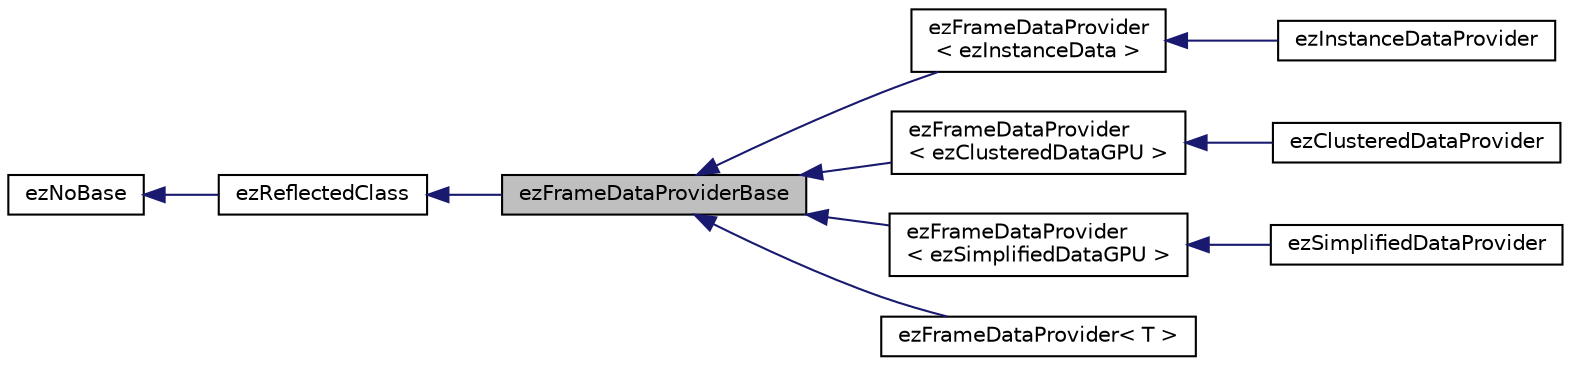 digraph "ezFrameDataProviderBase"
{
 // LATEX_PDF_SIZE
  edge [fontname="Helvetica",fontsize="10",labelfontname="Helvetica",labelfontsize="10"];
  node [fontname="Helvetica",fontsize="10",shape=record];
  rankdir="LR";
  Node1 [label="ezFrameDataProviderBase",height=0.2,width=0.4,color="black", fillcolor="grey75", style="filled", fontcolor="black",tooltip=" "];
  Node2 -> Node1 [dir="back",color="midnightblue",fontsize="10",style="solid",fontname="Helvetica"];
  Node2 [label="ezReflectedClass",height=0.2,width=0.4,color="black", fillcolor="white", style="filled",URL="$db/d45/classez_reflected_class.htm",tooltip="All classes that should be dynamically reflectable, need to be derived from this base class."];
  Node3 -> Node2 [dir="back",color="midnightblue",fontsize="10",style="solid",fontname="Helvetica"];
  Node3 [label="ezNoBase",height=0.2,width=0.4,color="black", fillcolor="white", style="filled",URL="$d4/d02/classez_no_base.htm",tooltip="Dummy type to pass to templates and macros that expect a base type for a class that has no base."];
  Node1 -> Node4 [dir="back",color="midnightblue",fontsize="10",style="solid",fontname="Helvetica"];
  Node4 [label="ezFrameDataProvider\l\< ezInstanceData \>",height=0.2,width=0.4,color="black", fillcolor="white", style="filled",URL="$d2/d7b/classez_frame_data_provider.htm",tooltip=" "];
  Node4 -> Node5 [dir="back",color="midnightblue",fontsize="10",style="solid",fontname="Helvetica"];
  Node5 [label="ezInstanceDataProvider",height=0.2,width=0.4,color="black", fillcolor="white", style="filled",URL="$da/dda/classez_instance_data_provider.htm",tooltip=" "];
  Node1 -> Node6 [dir="back",color="midnightblue",fontsize="10",style="solid",fontname="Helvetica"];
  Node6 [label="ezFrameDataProvider\l\< ezClusteredDataGPU \>",height=0.2,width=0.4,color="black", fillcolor="white", style="filled",URL="$d2/d7b/classez_frame_data_provider.htm",tooltip=" "];
  Node6 -> Node7 [dir="back",color="midnightblue",fontsize="10",style="solid",fontname="Helvetica"];
  Node7 [label="ezClusteredDataProvider",height=0.2,width=0.4,color="black", fillcolor="white", style="filled",URL="$d2/d9c/classez_clustered_data_provider.htm",tooltip=" "];
  Node1 -> Node8 [dir="back",color="midnightblue",fontsize="10",style="solid",fontname="Helvetica"];
  Node8 [label="ezFrameDataProvider\l\< ezSimplifiedDataGPU \>",height=0.2,width=0.4,color="black", fillcolor="white", style="filled",URL="$d2/d7b/classez_frame_data_provider.htm",tooltip=" "];
  Node8 -> Node9 [dir="back",color="midnightblue",fontsize="10",style="solid",fontname="Helvetica"];
  Node9 [label="ezSimplifiedDataProvider",height=0.2,width=0.4,color="black", fillcolor="white", style="filled",URL="$d4/df3/classez_simplified_data_provider.htm",tooltip=" "];
  Node1 -> Node10 [dir="back",color="midnightblue",fontsize="10",style="solid",fontname="Helvetica"];
  Node10 [label="ezFrameDataProvider\< T \>",height=0.2,width=0.4,color="black", fillcolor="white", style="filled",URL="$d2/d7b/classez_frame_data_provider.htm",tooltip=" "];
}
